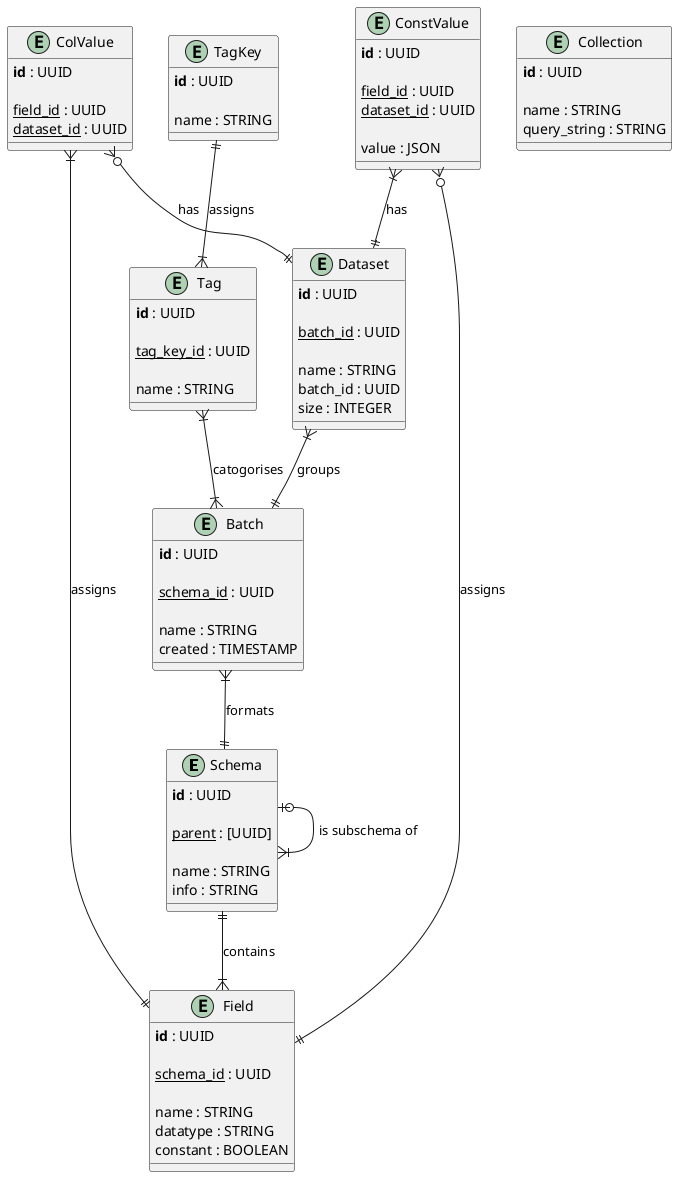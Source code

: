 @startuml eer
!define pk(x) <b>x</b>
!define fk(x) <u>x</u>

entity Schema {
    pk(id) : UUID
    
    fk(parent) : [UUID]

    name : STRING
    info : STRING
}

entity Field {
    pk(id) : UUID
    
    fk(schema_id) : UUID
    
    name : STRING
    datatype : STRING
    constant : BOOLEAN
}

entity Dataset {
    pk(id) : UUID
    
    fk(batch_id) : UUID
    
    name : STRING
    batch_id : UUID
    size : INTEGER
}

entity Batch {
    pk(id) : UUID
    
    fk(schema_id) : UUID
    
    name : STRING
    created : TIMESTAMP
}

entity Collection {
    pk(id) : UUID
    
    name : STRING
    query_string : STRING
}

entity TagKey {
    pk(id) : UUID
    
    name : STRING
}

entity Tag {
    pk(id) : UUID

    fk(tag_key_id) : UUID

    name : STRING
}

entity ConstValue {
    pk(id) : UUID

    fk(field_id) : UUID
    fk(dataset_id) : UUID

    value : JSON
}

entity ColValue {
    pk(id) : UUID
    ' ID is also the file name that holds the column data

    fk(field_id) : UUID
    fk(dataset_id) : UUID
}

Dataset }|--|| Batch : groups
Batch }|--|| Schema : formats
Schema ||--|{ Field : contains
Schema |o--|{ Schema : is subschema of
TagKey ||--|{ Tag : assigns
Tag }|--|{ Batch : catogorises
ConstValue }o--|| Field : assigns
ColValue }|--|| Field : assigns
ConstValue }|--|| Dataset : has
ColValue }o--|| Dataset : has
@enduml
